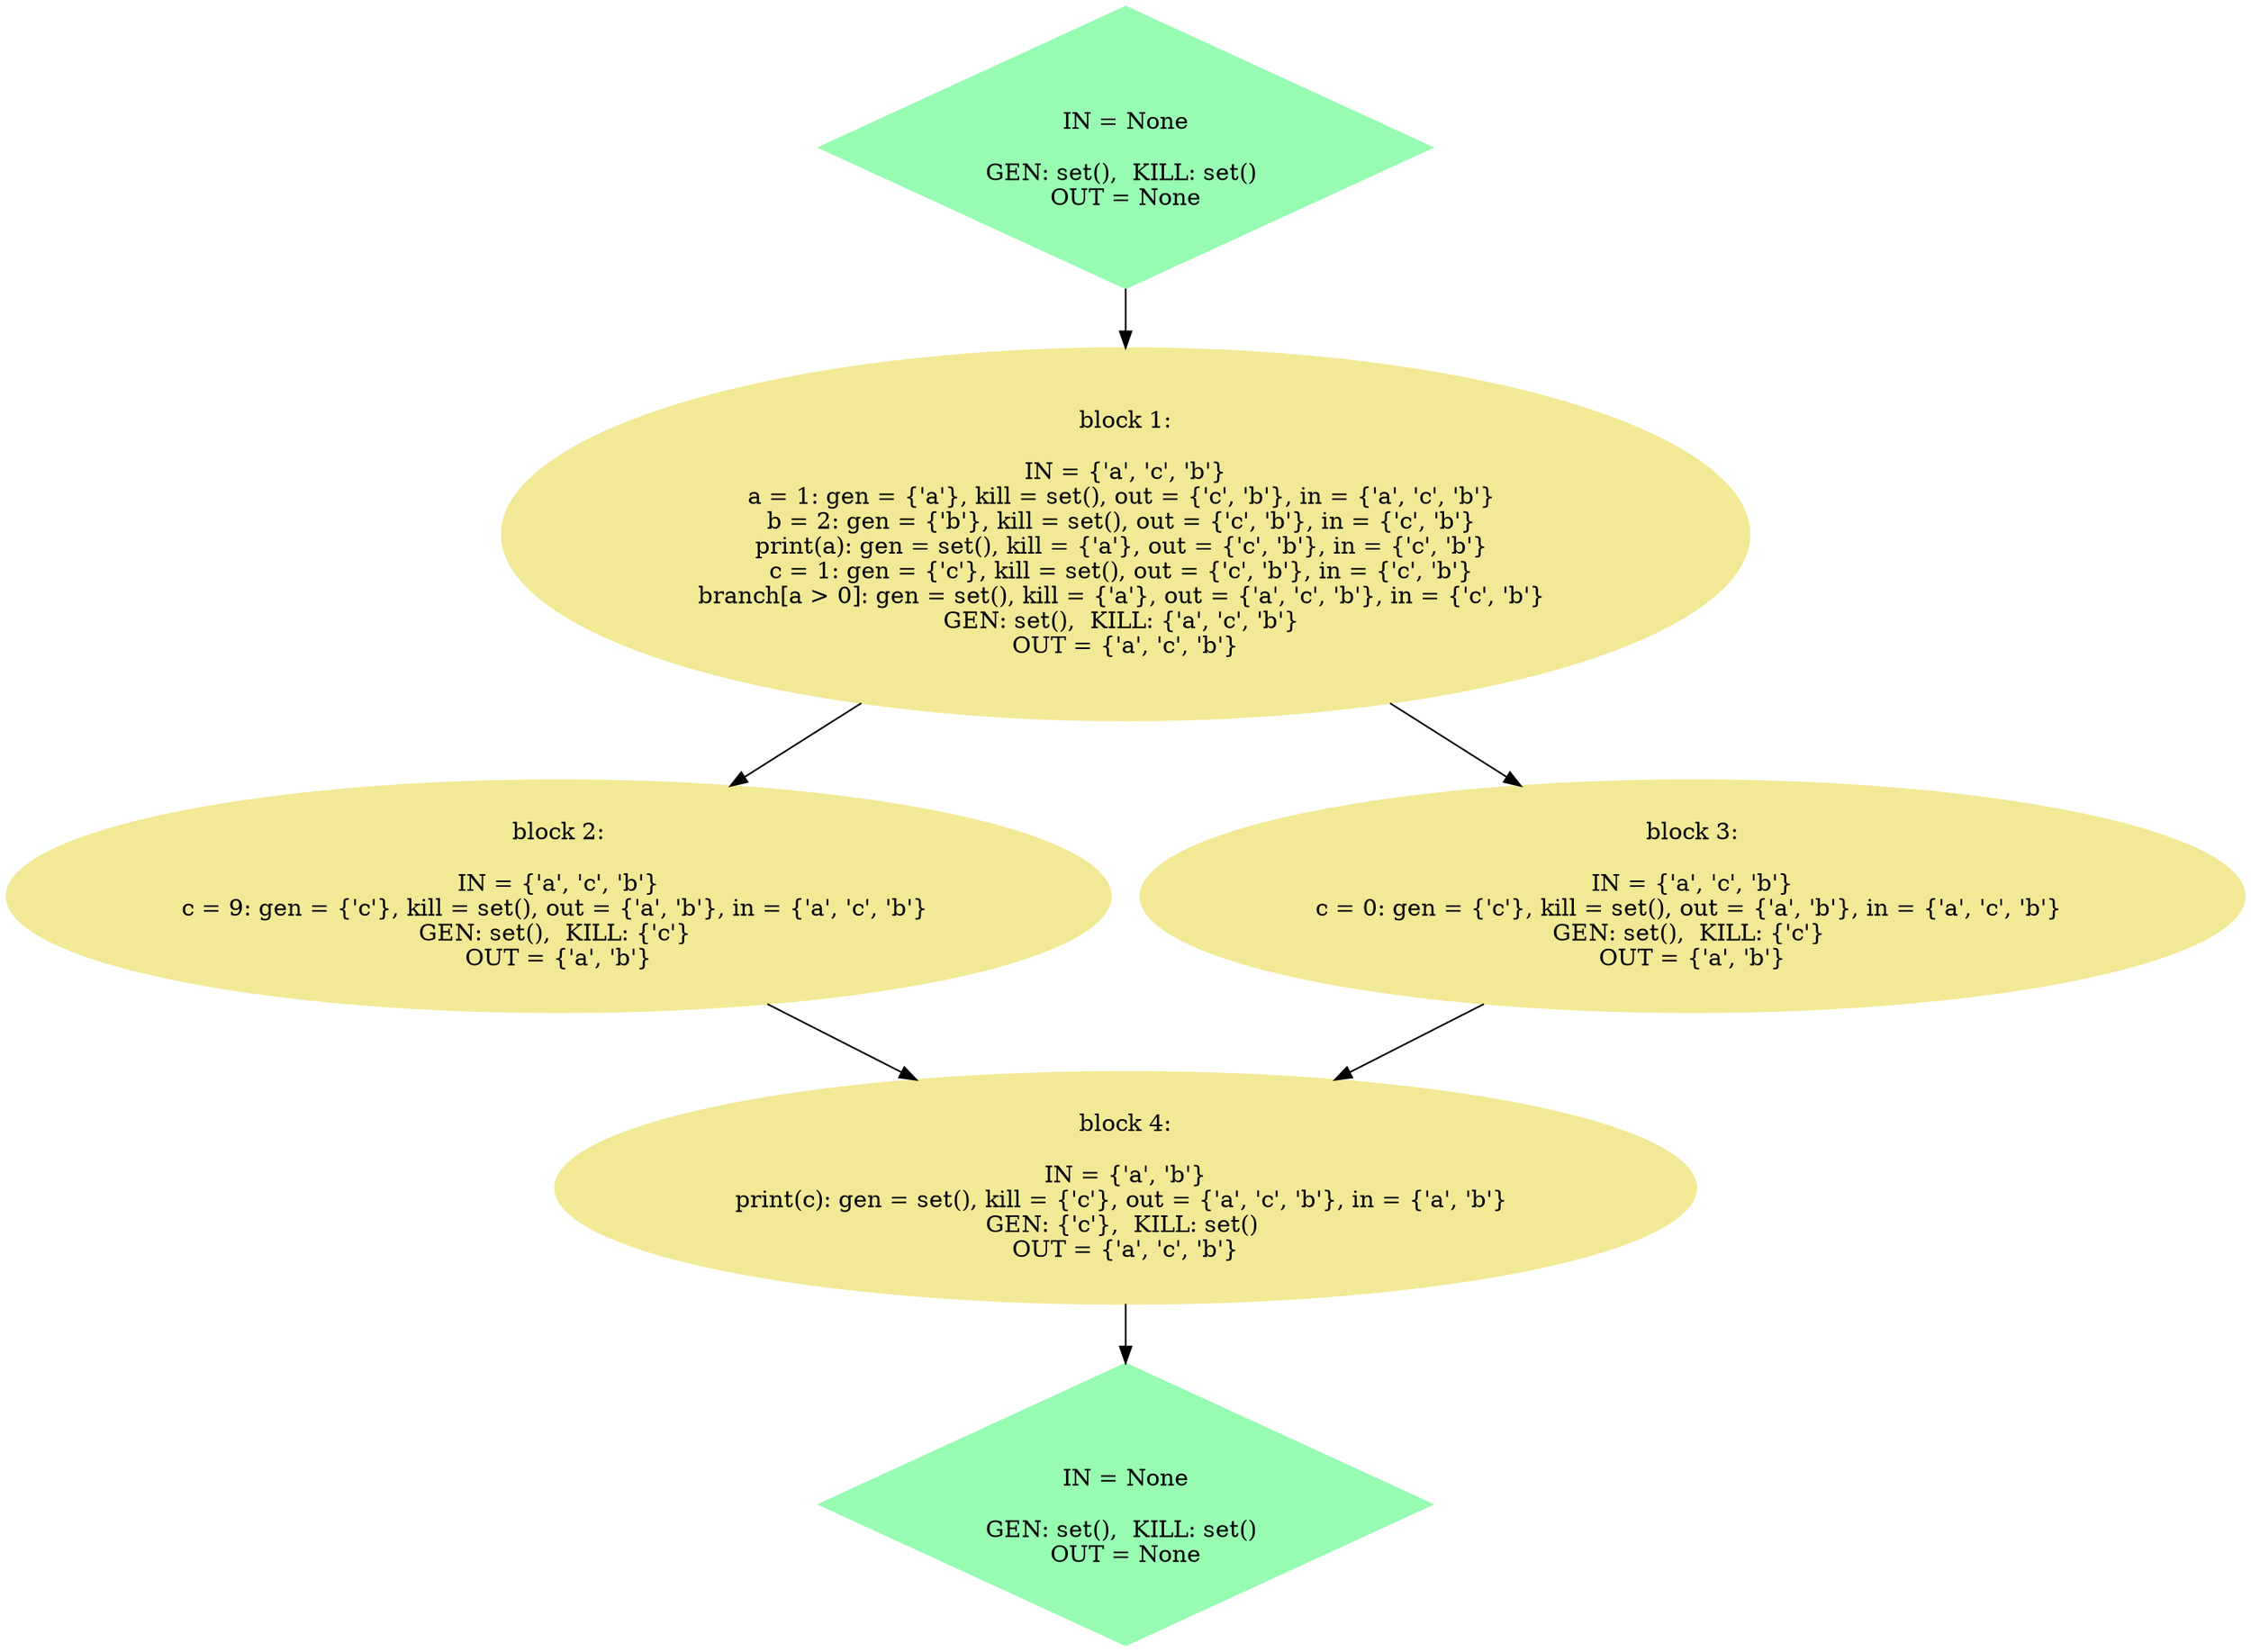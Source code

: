 // CFG
digraph {
	node [color="#97fcb2" shape=diamond style=filled]
	0 [label="
IN = None

GEN: set(),  KILL: set() 
OUT = None"]
	node [color="#f2e996" shape=ellipse style=filled]
	1 [label="block 1:

IN = {'a', 'c', 'b'}
a = 1: gen = {'a'}, kill = set(), out = {'c', 'b'}, in = {'a', 'c', 'b'} 
b = 2: gen = {'b'}, kill = set(), out = {'c', 'b'}, in = {'c', 'b'} 
print(a): gen = set(), kill = {'a'}, out = {'c', 'b'}, in = {'c', 'b'} 
c = 1: gen = {'c'}, kill = set(), out = {'c', 'b'}, in = {'c', 'b'} 
branch[a > 0]: gen = set(), kill = {'a'}, out = {'a', 'c', 'b'}, in = {'c', 'b'} 
GEN: set(),  KILL: {'a', 'c', 'b'} 
OUT = {'a', 'c', 'b'}"]
	node [color="#f2e996" shape=ellipse style=filled]
	2 [label="block 2:

IN = {'a', 'c', 'b'}
c = 9: gen = {'c'}, kill = set(), out = {'a', 'b'}, in = {'a', 'c', 'b'} 
GEN: set(),  KILL: {'c'} 
OUT = {'a', 'b'}"]
	node [color="#f2e996" shape=ellipse style=filled]
	3 [label="block 3:

IN = {'a', 'c', 'b'}
c = 0: gen = {'c'}, kill = set(), out = {'a', 'b'}, in = {'a', 'c', 'b'} 
GEN: set(),  KILL: {'c'} 
OUT = {'a', 'b'}"]
	node [color="#f2e996" shape=ellipse style=filled]
	4 [label="block 4:

IN = {'a', 'b'}
print(c): gen = set(), kill = {'c'}, out = {'a', 'c', 'b'}, in = {'a', 'b'} 
GEN: {'c'},  KILL: set() 
OUT = {'a', 'c', 'b'}"]
	node [color="#f2e996" shape=ellipse style=filled]
	node [color="#97fcb2" shape=diamond style=filled]
	5 [label="
IN = None

GEN: set(),  KILL: set() 
OUT = None"]
	node [color="#f2e996" shape=ellipse style=filled]
	0 -> 1
	1 -> 2
	1 -> 3
	2 -> 4
	3 -> 4
	4 -> 5
}
